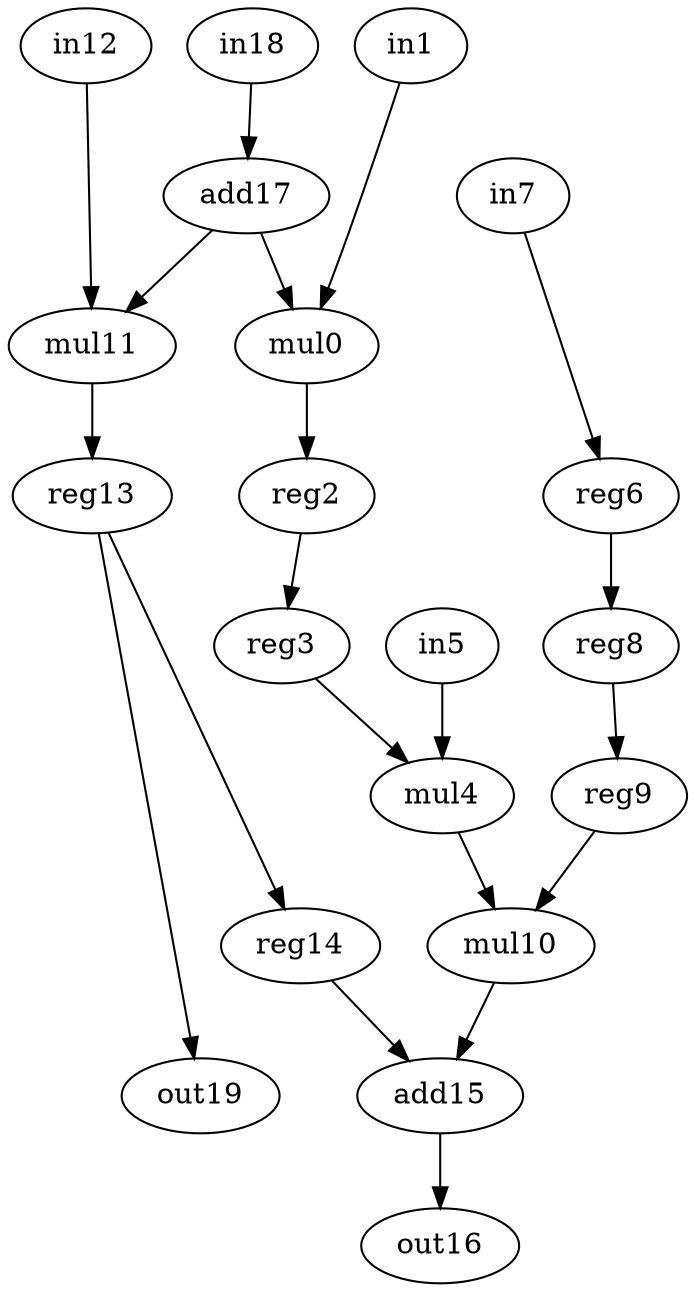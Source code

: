 digraph g {
0 [label = mul0;op = mul;]
1 [label = in1;op = in;]
2 [label = mul10;op = mul;]
3 [label = mul11;op = mul;]
4 [label = in12;op = in;]
5 [label = reg13;op = reg;]
6 [label = reg14;op = reg;]
7 [label = add15;op = add;]
8 [label = out16;op = out;]
9 [label = add17;op = addi;value = 2;]
10 [label = in18;op = in;]
11 [label = out19;op = out;]
12 [label = reg2;op = reg;]
13 [label = reg3;op = reg;]
14 [label = mul4;op = mul;]
15 [label = in5;op = in;]
16 [label = reg6;op = reg;]
17 [label = in7;op = in;]
18 [label = reg8;op = reg;]
19 [label = reg9;op = reg;]
5 -> 11 [port=0; weight=0;]
5 -> 6 [port=0; weight=0;]
6 -> 7 [port=0; weight=0;]
2 -> 7 [port=1; weight=0;]
19 -> 2 [port=0; weight=0;]
18 -> 19 [port=0; weight=0;]
16 -> 18 [port=0; weight=1;]
17 -> 16 [port=0; weight=0;]
14 -> 2 [port=1; weight=0;]
13 -> 14 [port=0; weight=0;]
12 -> 13 [port=0; weight=0;]
0 -> 12 [port=0; weight=1;]
1 -> 0 [port=0; weight=0;]
9 -> 0 [port=1; weight=0;]
9 -> 3 [port=0; weight=0;]
4 -> 3 [port=1; weight=0;]
3 -> 5 [port=0; weight=1;]
10 -> 9 [port=0; weight=0;]
15 -> 14 [port=1; weight=1;]
7 -> 8 [port=0; weight=0;]
}
